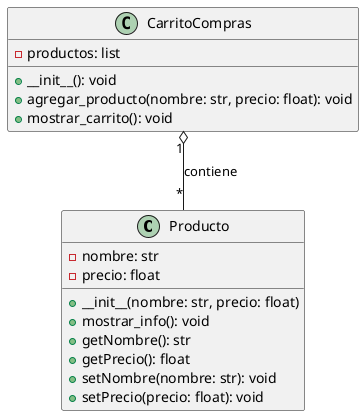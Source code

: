 @startuml ejercicio5
'efecutarlo con alt+d y aparecera el diagrama uml

class Producto {
    - nombre: str
    - precio: float
    + __init__(nombre: str, precio: float)
    + mostrar_info(): void
    + getNombre(): str
    + getPrecio(): float
    + setNombre(nombre: str): void
    + setPrecio(precio: float): void
}

class CarritoCompras {
    - productos: list
    + __init__(): void
    + agregar_producto(nombre: str, precio: float): void
    + mostrar_carrito(): void
}

CarritoCompras "1" o-- "*" Producto : contiene

@enduml
